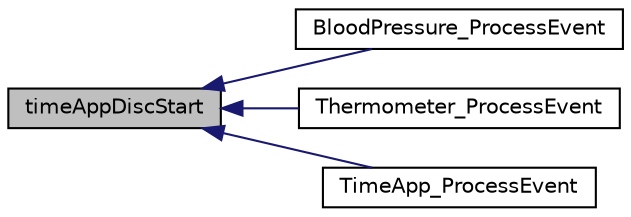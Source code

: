 digraph "timeAppDiscStart"
{
  edge [fontname="Helvetica",fontsize="10",labelfontname="Helvetica",labelfontsize="10"];
  node [fontname="Helvetica",fontsize="10",shape=record];
  rankdir="LR";
  Node1 [label="timeAppDiscStart",height=0.2,width=0.4,color="black", fillcolor="grey75", style="filled" fontcolor="black"];
  Node1 -> Node2 [dir="back",color="midnightblue",fontsize="10",style="solid",fontname="Helvetica"];
  Node2 [label="BloodPressure_ProcessEvent",height=0.2,width=0.4,color="black", fillcolor="white", style="filled",URL="$blood_pressure_8h.html#a56190a02f171fa626bfa1056692f6926"];
  Node1 -> Node3 [dir="back",color="midnightblue",fontsize="10",style="solid",fontname="Helvetica"];
  Node3 [label="Thermometer_ProcessEvent",height=0.2,width=0.4,color="black", fillcolor="white", style="filled",URL="$thermometer_8h.html#a7cad3fbf12ea8f6a9ace8e157ebca0a6"];
  Node1 -> Node4 [dir="back",color="midnightblue",fontsize="10",style="solid",fontname="Helvetica"];
  Node4 [label="TimeApp_ProcessEvent",height=0.2,width=0.4,color="black", fillcolor="white", style="filled",URL="$_time_app_2_source_2timeapp_8h.html#a1f40222b207859f16fe52bdd8a5f3ecb"];
}
